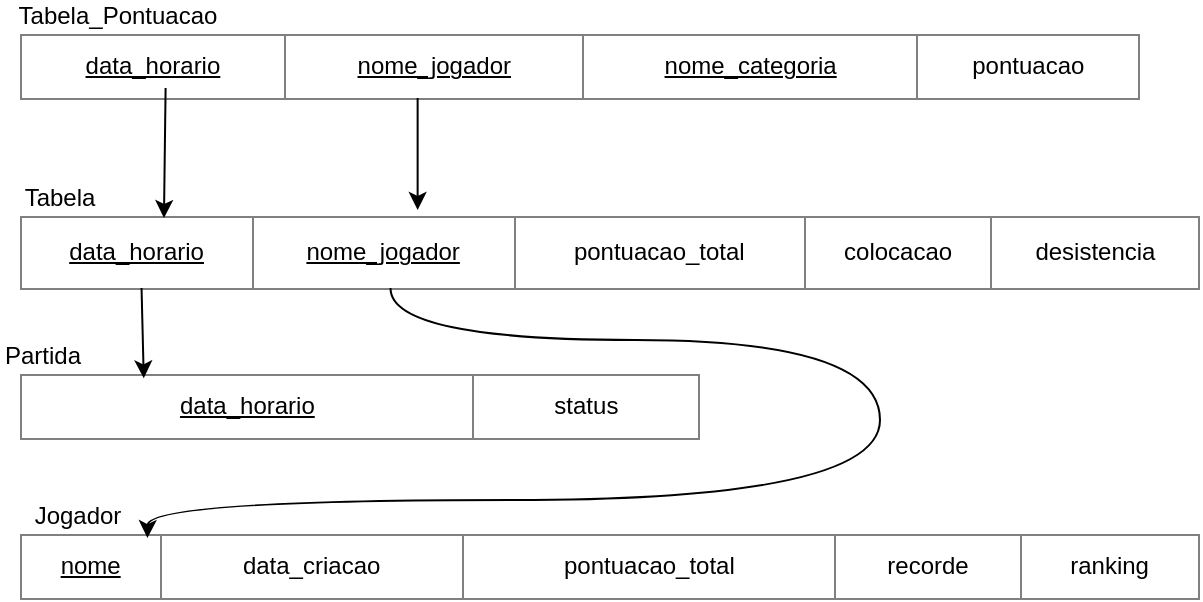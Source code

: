 <mxfile version="12.9.13" type="device"><diagram name="Page-1" id="a7904f86-f2b4-8e86-fa97-74104820619b"><mxGraphModel dx="782" dy="517" grid="1" gridSize="10" guides="1" tooltips="1" connect="1" arrows="1" fold="1" page="1" pageScale="1" pageWidth="1100" pageHeight="850" background="#ffffff" math="0" shadow="0"><root><mxCell id="0"/><mxCell id="1" parent="0"/><mxCell id="dLZFtM8MQjL0nRLtJKBl-2" value="" style="group" parent="1" vertex="1" connectable="0"><mxGeometry x="50" y="220" width="340" height="50" as="geometry"/></mxCell><mxCell id="dLZFtM8MQjL0nRLtJKBl-4" value="" style="group" parent="dLZFtM8MQjL0nRLtJKBl-2" vertex="1" connectable="0"><mxGeometry width="340" height="50" as="geometry"/></mxCell><mxCell id="oD4jQu4qfA-j_Gzf7caS-23" value="&lt;table border=&quot;1&quot; width=&quot;100%&quot; style=&quot;width: 100% ; height: 100% ; border-collapse: collapse&quot;&gt;&lt;tbody&gt;&lt;tr&gt;&lt;td align=&quot;center&quot;&gt;&lt;span style=&quot;line-height: 120%&quot;&gt;&lt;u&gt;data_horario&lt;/u&gt;&lt;/span&gt;&lt;/td&gt;&lt;td align=&quot;center&quot;&gt;status&lt;br&gt;&lt;/td&gt;&lt;/tr&gt;&lt;/tbody&gt;&lt;/table&gt;" style="text;html=1;strokeColor=none;fillColor=none;overflow=fill;rounded=0;shadow=0;glass=0;comic=0;" parent="dLZFtM8MQjL0nRLtJKBl-4" vertex="1"><mxGeometry y="16.667" width="340" height="33.333" as="geometry"/></mxCell><mxCell id="dLZFtM8MQjL0nRLtJKBl-1" value="Partida" style="text;html=1;strokeColor=none;fillColor=none;align=center;verticalAlign=middle;whiteSpace=wrap;rounded=0;" parent="dLZFtM8MQjL0nRLtJKBl-4" vertex="1"><mxGeometry width="23.051" height="16.667" as="geometry"/></mxCell><mxCell id="dLZFtM8MQjL0nRLtJKBl-11" value="" style="group" parent="1" vertex="1" connectable="0"><mxGeometry x="50" y="140" width="590" height="55" as="geometry"/></mxCell><mxCell id="oD4jQu4qfA-j_Gzf7caS-34" value="&lt;table border=&quot;1&quot; width=&quot;100%&quot; style=&quot;width: 100% ; height: 100% ; border-collapse: collapse&quot;&gt;&lt;tbody&gt;&lt;tr&gt;&lt;td align=&quot;center&quot;&gt;&lt;u&gt;data_horario&lt;/u&gt;&lt;/td&gt;&lt;td align=&quot;center&quot;&gt;&lt;u&gt;nome_jogador&lt;/u&gt;&lt;br&gt;&lt;/td&gt;&lt;td style=&quot;text-align: center&quot;&gt;pontuacao_total&lt;/td&gt;&lt;td style=&quot;text-align: center&quot;&gt;colocacao&lt;/td&gt;&lt;td style=&quot;text-align: center&quot;&gt;desistencia&lt;/td&gt;&lt;/tr&gt;&lt;/tbody&gt;&lt;/table&gt;" style="text;html=1;strokeColor=none;fillColor=none;overflow=fill;rounded=0;shadow=0;glass=0;comic=0;" parent="dLZFtM8MQjL0nRLtJKBl-11" vertex="1"><mxGeometry y="18.333" width="590" height="36.667" as="geometry"/></mxCell><mxCell id="dLZFtM8MQjL0nRLtJKBl-10" value="Tabela" style="text;html=1;strokeColor=none;fillColor=none;align=center;verticalAlign=middle;whiteSpace=wrap;rounded=0;" parent="dLZFtM8MQjL0nRLtJKBl-11" vertex="1"><mxGeometry width="40" height="18.333" as="geometry"/></mxCell><mxCell id="dLZFtM8MQjL0nRLtJKBl-13" value="" style="group" parent="1" vertex="1" connectable="0"><mxGeometry x="50" y="300" width="590" height="50" as="geometry"/></mxCell><mxCell id="oD4jQu4qfA-j_Gzf7caS-14" value="&lt;table border=&quot;1&quot; width=&quot;100%&quot; style=&quot;width: 100% ; height: 100% ; border-collapse: collapse&quot; align=&quot;center&quot;&gt;&lt;tbody&gt;&lt;tr&gt;&lt;td align=&quot;center&quot;&gt;&lt;u&gt;nome&lt;/u&gt;&lt;/td&gt;&lt;td align=&quot;center&quot;&gt;data_criacao&lt;/td&gt;&lt;td align=&quot;center&quot;&gt;pontuacao_total&lt;/td&gt;&lt;td style=&quot;text-align: center&quot;&gt;recorde&lt;/td&gt;&lt;td style=&quot;text-align: center&quot;&gt;ranking&lt;/td&gt;&lt;/tr&gt;&lt;/tbody&gt;&lt;/table&gt;" style="text;html=1;strokeColor=none;fillColor=none;overflow=fill;rounded=0;shadow=0;glass=0;comic=0;" parent="dLZFtM8MQjL0nRLtJKBl-13" vertex="1"><mxGeometry y="16.667" width="590" height="33.333" as="geometry"/></mxCell><mxCell id="dLZFtM8MQjL0nRLtJKBl-12" value="Jogador" style="text;html=1;strokeColor=none;fillColor=none;align=center;verticalAlign=middle;whiteSpace=wrap;rounded=0;" parent="dLZFtM8MQjL0nRLtJKBl-13" vertex="1"><mxGeometry x="0.0" width="57.561" height="16.667" as="geometry"/></mxCell><mxCell id="dLZFtM8MQjL0nRLtJKBl-20" value="" style="group" parent="1" vertex="1" connectable="0"><mxGeometry x="50" y="50" width="560" height="50" as="geometry"/></mxCell><mxCell id="oD4jQu4qfA-j_Gzf7caS-45" value="&lt;table border=&quot;1&quot; width=&quot;100%&quot; style=&quot;width: 100% ; height: 100% ; border-collapse: collapse&quot;&gt;&lt;tbody&gt;&lt;tr&gt;&lt;td style=&quot;text-align: center&quot;&gt;&lt;u&gt;data_horario&lt;/u&gt;&lt;/td&gt;&lt;td style=&quot;text-align: center&quot;&gt;&lt;u&gt;nome_jogador&lt;/u&gt;&lt;/td&gt;&lt;td align=&quot;center&quot;&gt;&lt;u&gt;nome_categoria&lt;/u&gt;&lt;/td&gt;&lt;td align=&quot;center&quot;&gt;pontuacao&lt;/td&gt;&lt;/tr&gt;&lt;/tbody&gt;&lt;/table&gt;" style="text;html=1;strokeColor=none;fillColor=none;overflow=fill;rounded=0;shadow=0;glass=0;comic=0;" parent="dLZFtM8MQjL0nRLtJKBl-20" vertex="1"><mxGeometry y="16.667" width="560" height="33.333" as="geometry"/></mxCell><mxCell id="dLZFtM8MQjL0nRLtJKBl-19" value="Tabela_Pontuacao" style="text;html=1;strokeColor=none;fillColor=none;align=center;verticalAlign=middle;whiteSpace=wrap;rounded=0;" parent="dLZFtM8MQjL0nRLtJKBl-20" vertex="1"><mxGeometry x="-9.999" width="117.895" height="16.667" as="geometry"/></mxCell><mxCell id="SUQw94fXpwYlrPQtj4Cy-2" value="" style="endArrow=classic;html=1;entryX=0.122;entryY=0.018;entryDx=0;entryDy=0;entryPerimeter=0;exitX=0.13;exitY=0.82;exitDx=0;exitDy=0;exitPerimeter=0;" edge="1" parent="1" source="oD4jQu4qfA-j_Gzf7caS-45" target="oD4jQu4qfA-j_Gzf7caS-34"><mxGeometry width="50" height="50" relative="1" as="geometry"><mxPoint x="122" y="100" as="sourcePoint"/><mxPoint x="400" y="160" as="targetPoint"/></mxGeometry></mxCell><mxCell id="SUQw94fXpwYlrPQtj4Cy-3" value="" style="endArrow=classic;html=1;exitX=0.355;exitY=0.97;exitDx=0;exitDy=0;exitPerimeter=0;entryX=0.337;entryY=-0.091;entryDx=0;entryDy=0;entryPerimeter=0;rounded=0;" edge="1" parent="1" source="oD4jQu4qfA-j_Gzf7caS-45" target="oD4jQu4qfA-j_Gzf7caS-34"><mxGeometry width="50" height="50" relative="1" as="geometry"><mxPoint x="230" y="210" as="sourcePoint"/><mxPoint x="280" y="160" as="targetPoint"/></mxGeometry></mxCell><mxCell id="SUQw94fXpwYlrPQtj4Cy-5" value="" style="endArrow=classic;html=1;exitX=0.314;exitY=0.973;exitDx=0;exitDy=0;exitPerimeter=0;entryX=0.108;entryY=0.07;entryDx=0;entryDy=0;entryPerimeter=0;curved=1;" edge="1" parent="1" source="oD4jQu4qfA-j_Gzf7caS-34" target="oD4jQu4qfA-j_Gzf7caS-14"><mxGeometry width="50" height="50" relative="1" as="geometry"><mxPoint x="230" y="210" as="sourcePoint"/><mxPoint x="280" y="160" as="targetPoint"/><Array as="points"><mxPoint x="235" y="220"/><mxPoint x="480" y="220"/><mxPoint x="480" y="300"/><mxPoint x="114" y="300"/></Array></mxGeometry></mxCell><mxCell id="SUQw94fXpwYlrPQtj4Cy-6" value="" style="endArrow=classic;html=1;exitX=0.103;exitY=0.973;exitDx=0;exitDy=0;exitPerimeter=0;entryX=0.182;entryY=0.075;entryDx=0;entryDy=0;entryPerimeter=0;" edge="1" parent="1" source="oD4jQu4qfA-j_Gzf7caS-34" target="oD4jQu4qfA-j_Gzf7caS-23"><mxGeometry width="50" height="50" relative="1" as="geometry"><mxPoint x="230" y="210" as="sourcePoint"/><mxPoint x="280" y="160" as="targetPoint"/></mxGeometry></mxCell></root></mxGraphModel></diagram></mxfile>